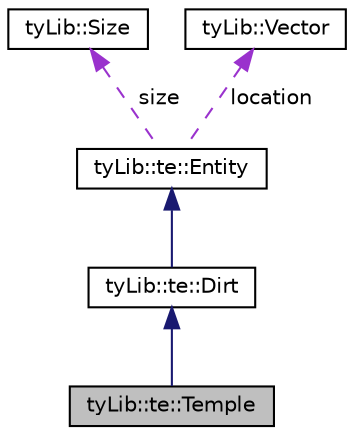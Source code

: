 digraph "tyLib::te::Temple"
{
  edge [fontname="Helvetica",fontsize="10",labelfontname="Helvetica",labelfontsize="10"];
  node [fontname="Helvetica",fontsize="10",shape=record];
  Node1 [label="tyLib::te::Temple",height=0.2,width=0.4,color="black", fillcolor="grey75", style="filled", fontcolor="black"];
  Node2 -> Node1 [dir="back",color="midnightblue",fontsize="10",style="solid",fontname="Helvetica"];
  Node2 [label="tyLib::te::Dirt",height=0.2,width=0.4,color="black", fillcolor="white", style="filled",URL="$classty_lib_1_1te_1_1_dirt.html"];
  Node3 -> Node2 [dir="back",color="midnightblue",fontsize="10",style="solid",fontname="Helvetica"];
  Node3 [label="tyLib::te::Entity",height=0.2,width=0.4,color="black", fillcolor="white", style="filled",URL="$classty_lib_1_1te_1_1_entity.html"];
  Node4 -> Node3 [dir="back",color="darkorchid3",fontsize="10",style="dashed",label=" size" ,fontname="Helvetica"];
  Node4 [label="tyLib::Size",height=0.2,width=0.4,color="black", fillcolor="white", style="filled",URL="$classty_lib_1_1_size.html"];
  Node5 -> Node3 [dir="back",color="darkorchid3",fontsize="10",style="dashed",label=" location" ,fontname="Helvetica"];
  Node5 [label="tyLib::Vector",height=0.2,width=0.4,color="black", fillcolor="white", style="filled",URL="$classty_lib_1_1_vector.html"];
}
